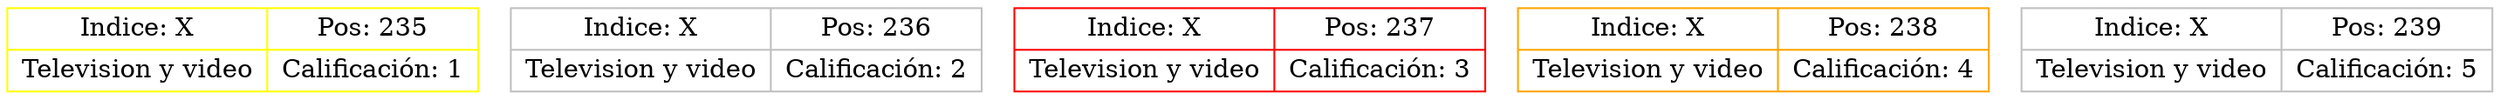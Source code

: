 digraph Daniel47{
node[shape=record];
node235[color=yellow, fillcolor=green, label="{Indice: X|Television y video}|{Pos: 235|Calificación: 1}"];
node236[color=gray, fillcolor=green, label="{Indice: X|Television y video}|{Pos: 236|Calificación: 2}"];
node237[color=red, fillcolor=blue, label="{Indice: X|Television y video}|{Pos: 237|Calificación: 3}"];
node238[color=orange, fillcolor=brown, label="{Indice: X|Television y video}|{Pos: 238|Calificación: 4}"];
node239[color=gray, fillcolor=pink, label="{Indice: X|Television y video}|{Pos: 239|Calificación: 5}"];
}